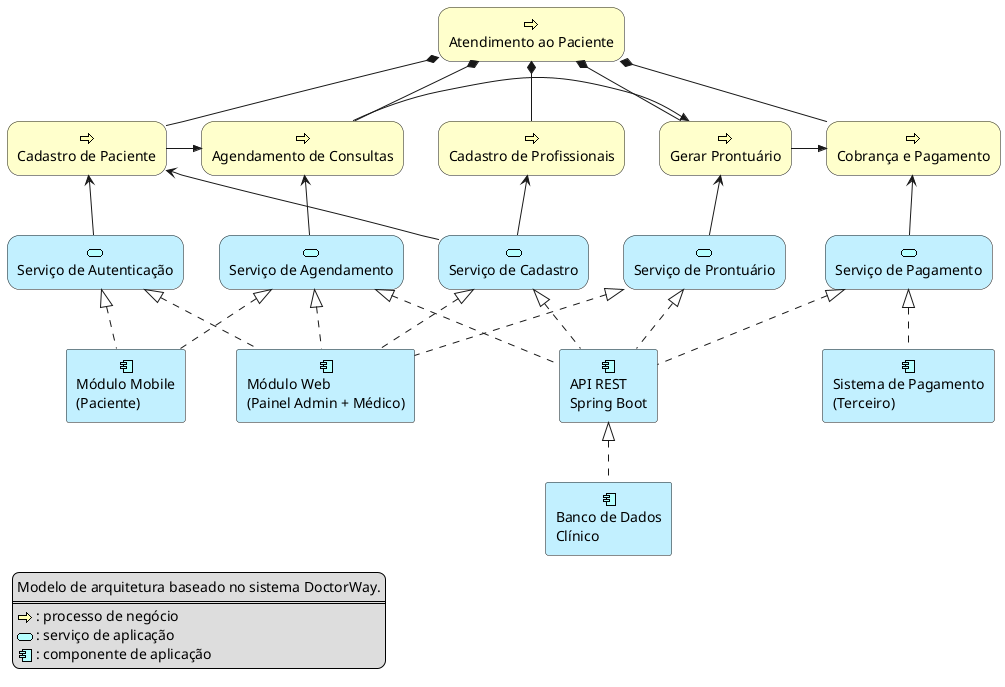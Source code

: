 @startuml
skinparam rectangle<<behavior>> {
	roundCorner 25
}
sprite $bProcess jar:archimate/business-process
sprite $aService jar:archimate/application-service
sprite $aComponent jar:archimate/application-component

' -----------------------------
' Processos de Negócio
' -----------------------------
rectangle "Atendimento ao Paciente" as AP <<$bProcess>><<behavior>> #Business
rectangle "Agendamento de Consultas" as AC <<$bProcess>><<behavior>> #Business
rectangle "Cadastro de Paciente" as CP <<$bProcess>><<behavior>> #Business
rectangle "Cadastro de Profissionais" as CM <<$bProcess>><<behavior>> #Business
rectangle "Gerar Prontuário" as GP <<$bProcess>><<behavior>> #Business
rectangle "Cobrança e Pagamento" as PG <<$bProcess>><<behavior>> #Business

AP *-down- AC
AP *-down- GP
AP *-down- PG
AP *-down- CP
AP *-down- CM

CP -right->> AC
AC -right->> GP
GP -right->> PG

' -----------------------------
' Serviços de Aplicação
' -----------------------------
rectangle "Serviço de Agendamento" as scheduleService <<$aService>><<behavior>> #Application
rectangle "Serviço de Autenticação" as authService <<$aService>><<behavior>> #Application
rectangle "Serviço de Cadastro" as registerService <<$aService>><<behavior>> #Application
rectangle "Serviço de Prontuário" as recordService <<$aService>><<behavior>> #Application
rectangle "Serviço de Pagamento" as paymentService <<$aService>><<behavior>> #Application

scheduleService -up-> AC
authService -up-> CP
registerService -up-> CP
registerService -up-> CM
recordService -up-> GP
paymentService -up-> PG

' -----------------------------
' Componentes de Aplicação
' -----------------------------
rectangle "Módulo Web\n(Painel Admin + Médico)" as WebModule <<$aComponent>> #Application
rectangle "Módulo Mobile\n(Paciente)" as MobileModule <<$aComponent>> #Application
rectangle "Sistema de Pagamento\n(Terceiro)" as PaymentGateway <<$aComponent>> #Application
rectangle "Banco de Dados\nClínico" as Database <<$aComponent>> #Application
rectangle "API REST\nSpring Boot" as BackendAPI <<$aComponent>> #Application

WebModule .up.|> authService
WebModule .up.|> registerService
WebModule .up.|> scheduleService
WebModule .up.|> recordService

MobileModule .up.|> scheduleService
MobileModule .up.|> authService

BackendAPI .up.|> registerService
BackendAPI .up.|> recordService
BackendAPI .up.|> paymentService
BackendAPI .up.|> scheduleService

PaymentGateway .up.|> paymentService
Database .up.|> BackendAPI

legend left
Modelo de arquitetura baseado no sistema DoctorWay.
====
<$bProcess> : processo de negócio  
<$aService> : serviço de aplicação  
<$aComponent> : componente de aplicação
endlegend
@enduml